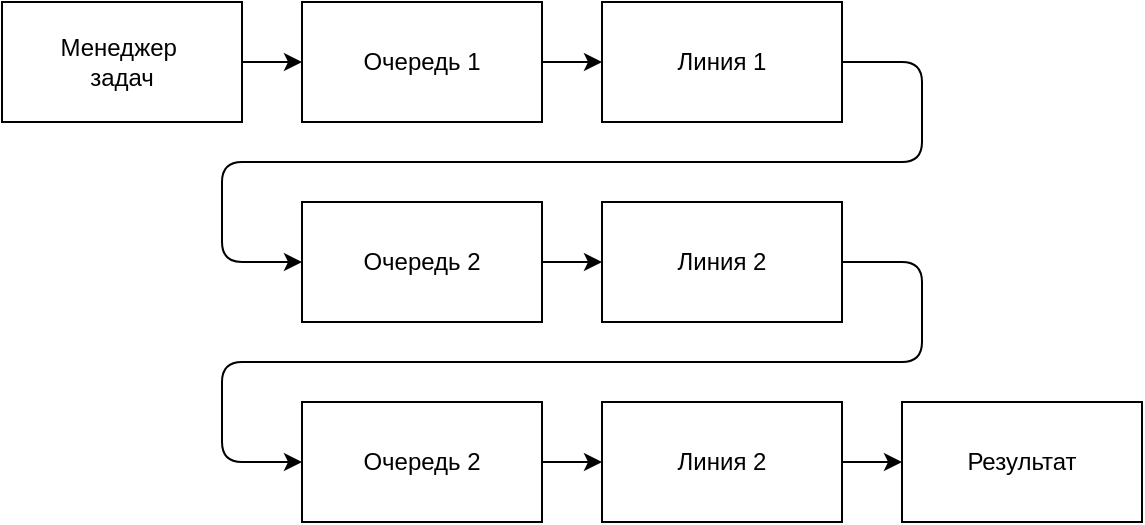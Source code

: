 <mxfile>
    <diagram id="EqmxSjah3ZzHnMs9foNw" name="Page-1">
        <mxGraphModel dx="740" dy="602" grid="1" gridSize="10" guides="1" tooltips="1" connect="1" arrows="1" fold="1" page="1" pageScale="1" pageWidth="850" pageHeight="1100" math="0" shadow="0">
            <root>
                <mxCell id="0"/>
                <mxCell id="1" parent="0"/>
                <mxCell id="12" value="" style="edgeStyle=none;html=1;" edge="1" parent="1" source="2" target="3">
                    <mxGeometry relative="1" as="geometry"/>
                </mxCell>
                <mxCell id="2" value="Менеджер&amp;nbsp;&lt;br&gt;задач" style="rounded=0;whiteSpace=wrap;html=1;" vertex="1" parent="1">
                    <mxGeometry x="120" y="130" width="120" height="60" as="geometry"/>
                </mxCell>
                <mxCell id="13" value="" style="edgeStyle=none;html=1;" edge="1" parent="1" source="3" target="4">
                    <mxGeometry relative="1" as="geometry"/>
                </mxCell>
                <mxCell id="3" value="Очередь 1" style="rounded=0;whiteSpace=wrap;html=1;" vertex="1" parent="1">
                    <mxGeometry x="270" y="130" width="120" height="60" as="geometry"/>
                </mxCell>
                <mxCell id="4" value="Линия 1" style="rounded=0;whiteSpace=wrap;html=1;" vertex="1" parent="1">
                    <mxGeometry x="420" y="130" width="120" height="60" as="geometry"/>
                </mxCell>
                <mxCell id="15" value="" style="edgeStyle=none;html=1;" edge="1" parent="1" source="6" target="9">
                    <mxGeometry relative="1" as="geometry"/>
                </mxCell>
                <mxCell id="6" value="Очередь 2" style="rounded=0;whiteSpace=wrap;html=1;" vertex="1" parent="1">
                    <mxGeometry x="270" y="330" width="120" height="60" as="geometry"/>
                </mxCell>
                <mxCell id="14" value="" style="edgeStyle=none;html=1;" edge="1" parent="1" source="7" target="10">
                    <mxGeometry relative="1" as="geometry"/>
                </mxCell>
                <mxCell id="7" value="Очередь 2" style="rounded=0;whiteSpace=wrap;html=1;" vertex="1" parent="1">
                    <mxGeometry x="270" y="230" width="120" height="60" as="geometry"/>
                </mxCell>
                <mxCell id="16" value="" style="edgeStyle=none;html=1;" edge="1" parent="1" source="9" target="11">
                    <mxGeometry relative="1" as="geometry"/>
                </mxCell>
                <mxCell id="9" value="Линия 2" style="rounded=0;whiteSpace=wrap;html=1;" vertex="1" parent="1">
                    <mxGeometry x="420" y="330" width="120" height="60" as="geometry"/>
                </mxCell>
                <mxCell id="10" value="Линия 2" style="rounded=0;whiteSpace=wrap;html=1;" vertex="1" parent="1">
                    <mxGeometry x="420" y="230" width="120" height="60" as="geometry"/>
                </mxCell>
                <mxCell id="11" value="Результат" style="rounded=0;whiteSpace=wrap;html=1;" vertex="1" parent="1">
                    <mxGeometry x="570" y="330" width="120" height="60" as="geometry"/>
                </mxCell>
                <mxCell id="17" value="" style="endArrow=classic;html=1;exitX=1;exitY=0.5;exitDx=0;exitDy=0;entryX=0;entryY=0.5;entryDx=0;entryDy=0;" edge="1" parent="1" source="4" target="7">
                    <mxGeometry width="50" height="50" relative="1" as="geometry">
                        <mxPoint x="390" y="460" as="sourcePoint"/>
                        <mxPoint x="440" y="410" as="targetPoint"/>
                        <Array as="points">
                            <mxPoint x="580" y="160"/>
                            <mxPoint x="580" y="210"/>
                            <mxPoint x="230" y="210"/>
                            <mxPoint x="230" y="260"/>
                        </Array>
                    </mxGeometry>
                </mxCell>
                <mxCell id="18" value="" style="endArrow=classic;html=1;exitX=1;exitY=0.5;exitDx=0;exitDy=0;entryX=0;entryY=0.5;entryDx=0;entryDy=0;" edge="1" parent="1" source="10" target="6">
                    <mxGeometry width="50" height="50" relative="1" as="geometry">
                        <mxPoint x="390" y="460" as="sourcePoint"/>
                        <mxPoint x="440" y="410" as="targetPoint"/>
                        <Array as="points">
                            <mxPoint x="580" y="260"/>
                            <mxPoint x="580" y="310"/>
                            <mxPoint x="230" y="310"/>
                            <mxPoint x="230" y="360"/>
                        </Array>
                    </mxGeometry>
                </mxCell>
            </root>
        </mxGraphModel>
    </diagram>
</mxfile>